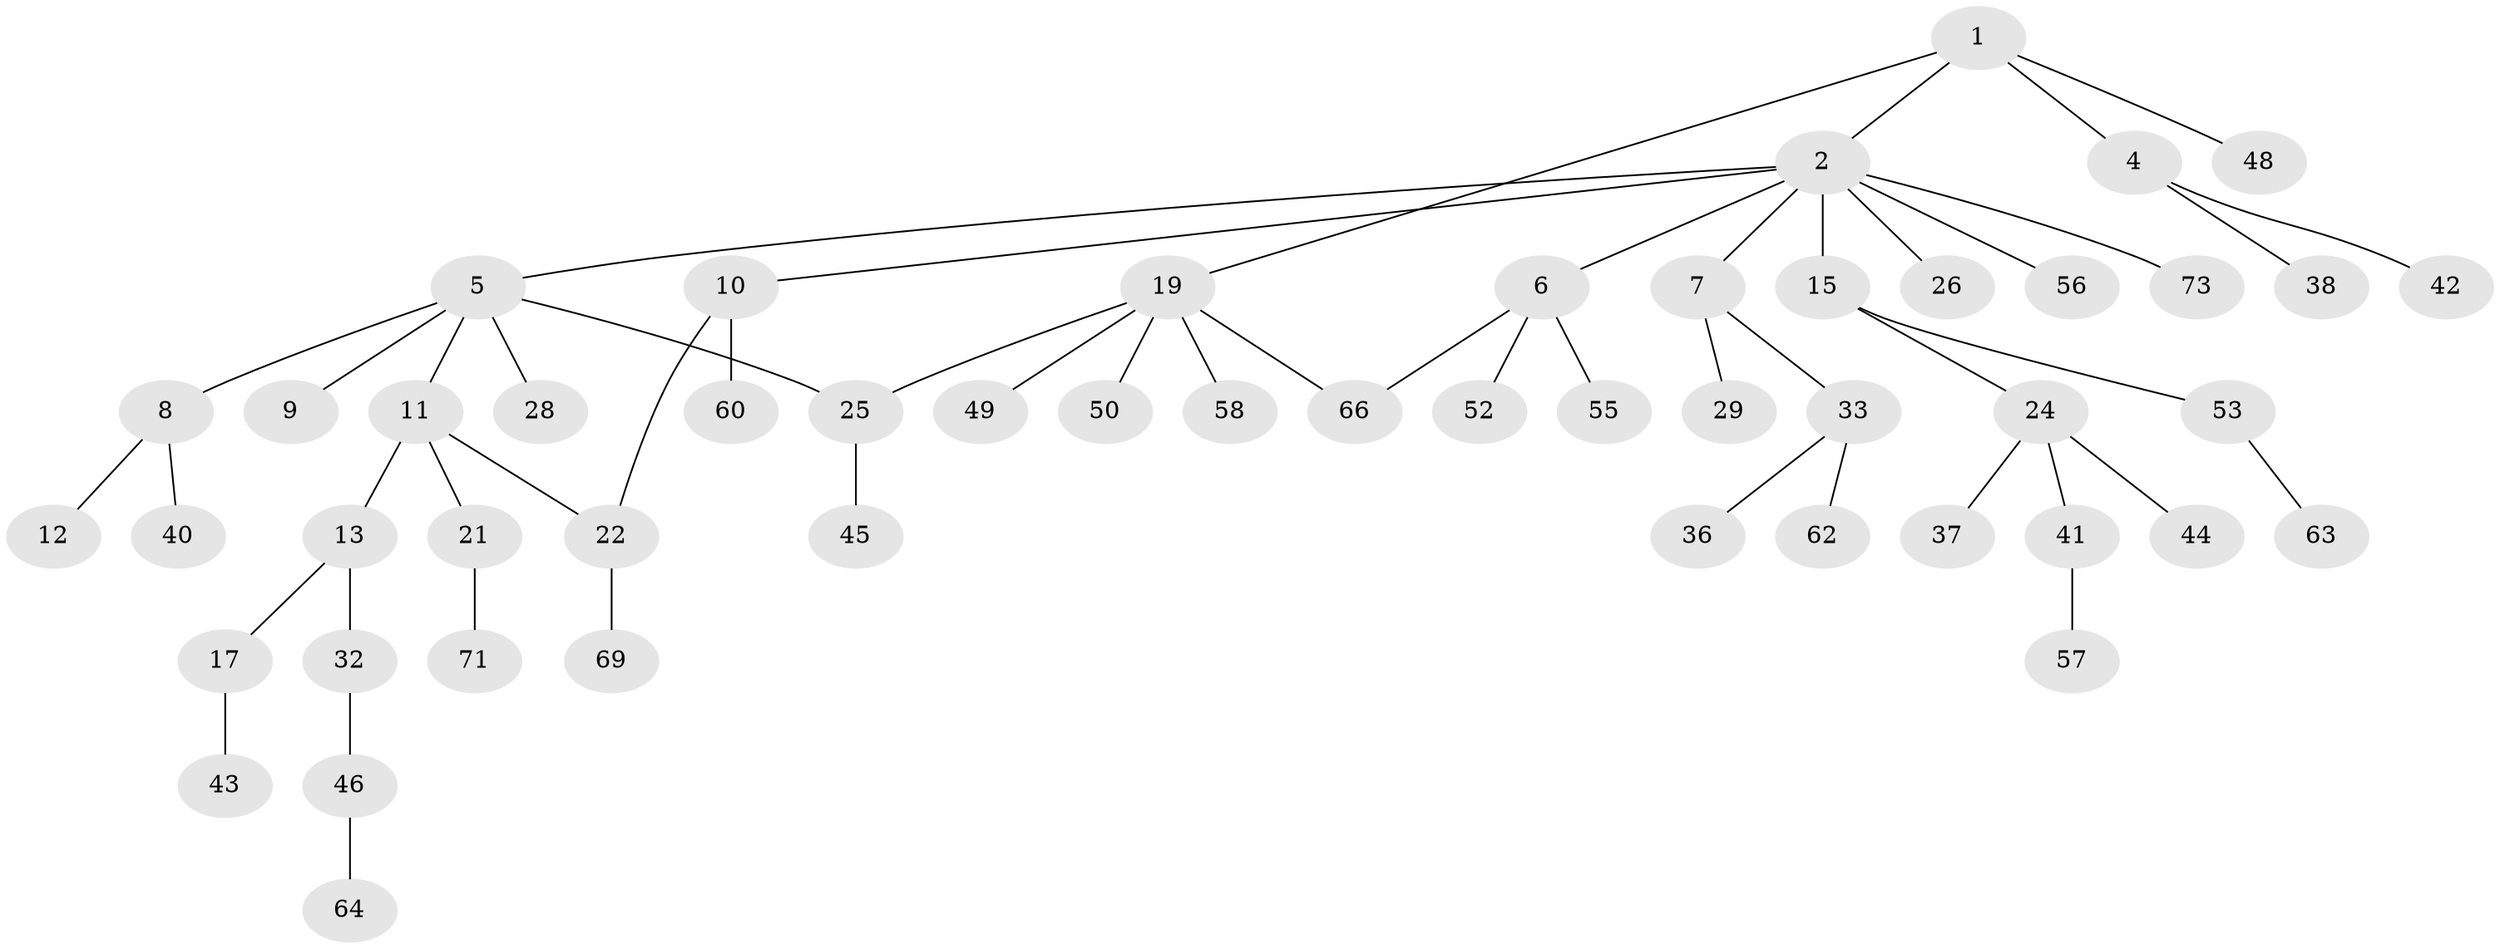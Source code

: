 // Generated by graph-tools (version 1.1) at 2025/23/03/03/25 07:23:31]
// undirected, 51 vertices, 53 edges
graph export_dot {
graph [start="1"]
  node [color=gray90,style=filled];
  1;
  2 [super="+3"];
  4 [super="+18"];
  5 [super="+16"];
  6 [super="+23"];
  7 [super="+54"];
  8 [super="+14"];
  9 [super="+39"];
  10;
  11 [super="+34"];
  12;
  13 [super="+30"];
  15 [super="+51"];
  17;
  19 [super="+20"];
  21 [super="+68"];
  22 [super="+27"];
  24 [super="+31"];
  25 [super="+61"];
  26;
  28;
  29;
  32;
  33 [super="+35"];
  36 [super="+72"];
  37;
  38 [super="+65"];
  40;
  41;
  42;
  43 [super="+47"];
  44;
  45 [super="+59"];
  46;
  48;
  49;
  50;
  52 [super="+67"];
  53 [super="+70"];
  55;
  56;
  57 [super="+74"];
  58;
  60;
  62;
  63;
  64;
  66;
  69;
  71;
  73;
  1 -- 2;
  1 -- 4;
  1 -- 19;
  1 -- 48;
  2 -- 5;
  2 -- 6;
  2 -- 7;
  2 -- 26;
  2 -- 73;
  2 -- 56;
  2 -- 10;
  2 -- 15;
  4 -- 42;
  4 -- 38;
  5 -- 8;
  5 -- 9;
  5 -- 11;
  5 -- 28;
  5 -- 25;
  6 -- 55;
  6 -- 66;
  6 -- 52;
  7 -- 29;
  7 -- 33;
  8 -- 12;
  8 -- 40;
  10 -- 22;
  10 -- 60;
  11 -- 13;
  11 -- 21;
  11 -- 22;
  13 -- 17;
  13 -- 32;
  15 -- 24;
  15 -- 53;
  17 -- 43;
  19 -- 49;
  19 -- 66;
  19 -- 25;
  19 -- 50;
  19 -- 58;
  21 -- 71;
  22 -- 69;
  24 -- 37;
  24 -- 44;
  24 -- 41;
  25 -- 45;
  32 -- 46;
  33 -- 36;
  33 -- 62;
  41 -- 57;
  46 -- 64;
  53 -- 63;
}
